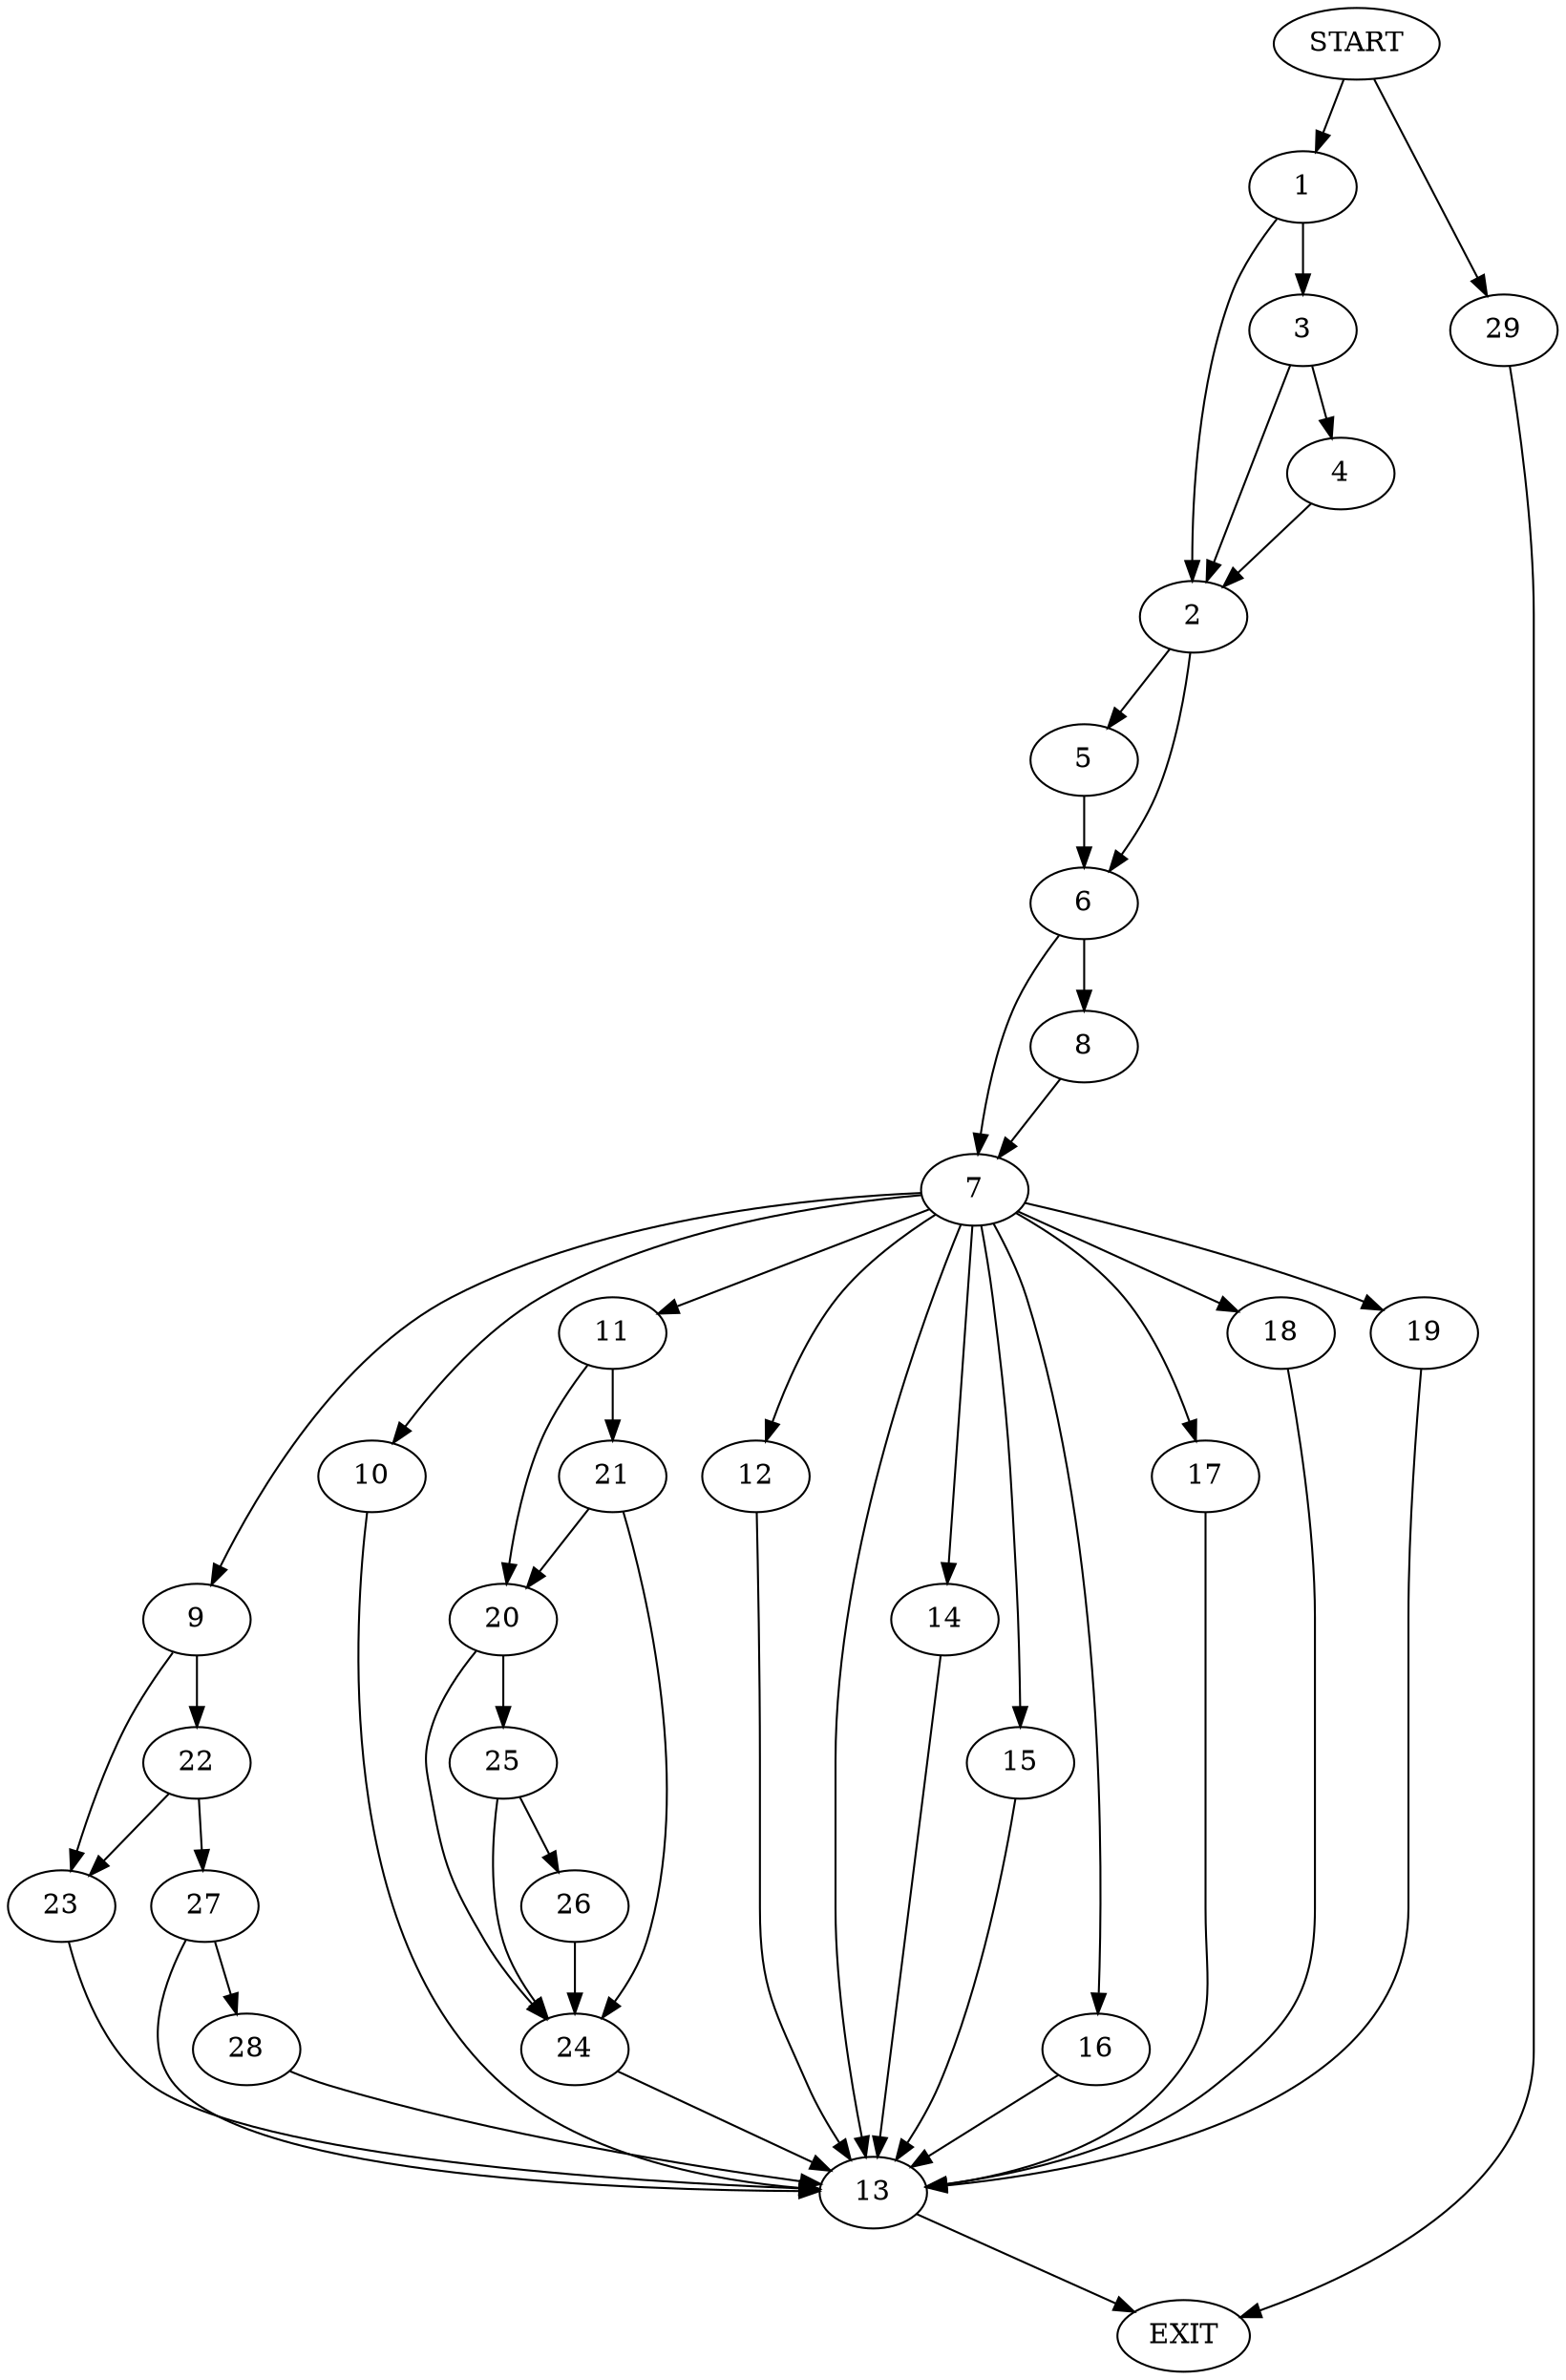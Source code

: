 digraph {
0 [label="START"]
30 [label="EXIT"]
0 -> 1
1 -> 2
1 -> 3
3 -> 2
3 -> 4
2 -> 5
2 -> 6
4 -> 2
5 -> 6
6 -> 7
6 -> 8
8 -> 7
7 -> 9
7 -> 10
7 -> 11
7 -> 12
7 -> 13
7 -> 14
7 -> 15
7 -> 16
7 -> 17
7 -> 18
7 -> 19
11 -> 20
11 -> 21
9 -> 22
9 -> 23
18 -> 13
14 -> 13
13 -> 30
15 -> 13
19 -> 13
10 -> 13
17 -> 13
12 -> 13
16 -> 13
21 -> 24
21 -> 20
20 -> 25
20 -> 24
24 -> 13
25 -> 24
25 -> 26
26 -> 24
22 -> 27
22 -> 23
23 -> 13
27 -> 13
27 -> 28
28 -> 13
0 -> 29
29 -> 30
}
